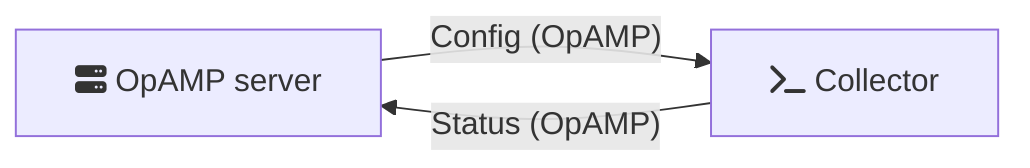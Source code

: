 flowchart LR
    server["fa:fa-server OpAMP server"]
    collector["fa:fa-terminal Collector"]

    server -->|"Config (OpAMP)"| collector
    collector -->|"Status (OpAMP)"| server

class collector,server box;